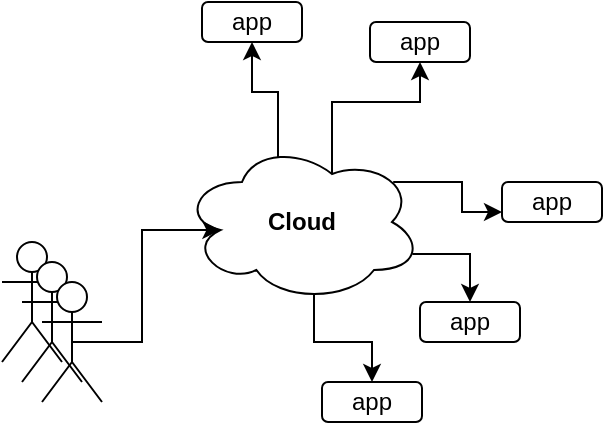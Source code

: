 <mxfile version="15.5.9" type="github">
  <diagram id="VEyp-KMOydix4XeK7Awr" name="Page-1">
    <mxGraphModel dx="782" dy="426" grid="1" gridSize="10" guides="1" tooltips="1" connect="1" arrows="1" fold="1" page="1" pageScale="1" pageWidth="827" pageHeight="1169" math="0" shadow="0">
      <root>
        <mxCell id="0" />
        <mxCell id="1" parent="0" />
        <mxCell id="_M6U7_PLybOOAT4urY5A-18" style="edgeStyle=orthogonalEdgeStyle;rounded=0;orthogonalLoop=1;jettySize=auto;html=1;exitX=0.55;exitY=0.95;exitDx=0;exitDy=0;exitPerimeter=0;" edge="1" parent="1" source="_M6U7_PLybOOAT4urY5A-1" target="_M6U7_PLybOOAT4urY5A-17">
          <mxGeometry relative="1" as="geometry" />
        </mxCell>
        <mxCell id="_M6U7_PLybOOAT4urY5A-26" style="edgeStyle=orthogonalEdgeStyle;rounded=0;orthogonalLoop=1;jettySize=auto;html=1;exitX=0.96;exitY=0.7;exitDx=0;exitDy=0;exitPerimeter=0;entryX=0.5;entryY=0;entryDx=0;entryDy=0;" edge="1" parent="1" source="_M6U7_PLybOOAT4urY5A-1" target="_M6U7_PLybOOAT4urY5A-16">
          <mxGeometry relative="1" as="geometry" />
        </mxCell>
        <mxCell id="_M6U7_PLybOOAT4urY5A-28" style="edgeStyle=orthogonalEdgeStyle;rounded=0;orthogonalLoop=1;jettySize=auto;html=1;exitX=0.88;exitY=0.25;exitDx=0;exitDy=0;exitPerimeter=0;entryX=0;entryY=0.75;entryDx=0;entryDy=0;" edge="1" parent="1" source="_M6U7_PLybOOAT4urY5A-1" target="_M6U7_PLybOOAT4urY5A-15">
          <mxGeometry relative="1" as="geometry" />
        </mxCell>
        <mxCell id="_M6U7_PLybOOAT4urY5A-29" style="edgeStyle=orthogonalEdgeStyle;rounded=0;orthogonalLoop=1;jettySize=auto;html=1;exitX=0.625;exitY=0.2;exitDx=0;exitDy=0;exitPerimeter=0;entryX=0.5;entryY=1;entryDx=0;entryDy=0;" edge="1" parent="1" source="_M6U7_PLybOOAT4urY5A-1" target="_M6U7_PLybOOAT4urY5A-14">
          <mxGeometry relative="1" as="geometry" />
        </mxCell>
        <mxCell id="_M6U7_PLybOOAT4urY5A-31" style="edgeStyle=orthogonalEdgeStyle;rounded=0;orthogonalLoop=1;jettySize=auto;html=1;exitX=0.4;exitY=0.1;exitDx=0;exitDy=0;exitPerimeter=0;entryX=0.5;entryY=1;entryDx=0;entryDy=0;" edge="1" parent="1" source="_M6U7_PLybOOAT4urY5A-1" target="_M6U7_PLybOOAT4urY5A-13">
          <mxGeometry relative="1" as="geometry" />
        </mxCell>
        <mxCell id="_M6U7_PLybOOAT4urY5A-1" value="&lt;b&gt;Cloud&lt;/b&gt;" style="ellipse;shape=cloud;whiteSpace=wrap;html=1;" vertex="1" parent="1">
          <mxGeometry x="270" y="210" width="120" height="80" as="geometry" />
        </mxCell>
        <mxCell id="_M6U7_PLybOOAT4urY5A-3" value="" style="shape=umlActor;verticalLabelPosition=bottom;verticalAlign=top;html=1;outlineConnect=0;" vertex="1" parent="1">
          <mxGeometry x="180" y="260" width="30" height="60" as="geometry" />
        </mxCell>
        <mxCell id="_M6U7_PLybOOAT4urY5A-7" value="" style="shape=umlActor;verticalLabelPosition=bottom;verticalAlign=top;html=1;outlineConnect=0;" vertex="1" parent="1">
          <mxGeometry x="190" y="270" width="30" height="60" as="geometry" />
        </mxCell>
        <mxCell id="_M6U7_PLybOOAT4urY5A-11" style="edgeStyle=orthogonalEdgeStyle;rounded=0;orthogonalLoop=1;jettySize=auto;html=1;exitX=0.5;exitY=0.5;exitDx=0;exitDy=0;exitPerimeter=0;entryX=0.16;entryY=0.55;entryDx=0;entryDy=0;entryPerimeter=0;" edge="1" parent="1" source="_M6U7_PLybOOAT4urY5A-8" target="_M6U7_PLybOOAT4urY5A-1">
          <mxGeometry relative="1" as="geometry" />
        </mxCell>
        <mxCell id="_M6U7_PLybOOAT4urY5A-8" value="" style="shape=umlActor;verticalLabelPosition=bottom;verticalAlign=top;html=1;outlineConnect=0;" vertex="1" parent="1">
          <mxGeometry x="200" y="280" width="30" height="60" as="geometry" />
        </mxCell>
        <mxCell id="_M6U7_PLybOOAT4urY5A-13" value="app" style="rounded=1;whiteSpace=wrap;html=1;" vertex="1" parent="1">
          <mxGeometry x="280" y="140" width="50" height="20" as="geometry" />
        </mxCell>
        <mxCell id="_M6U7_PLybOOAT4urY5A-30" style="edgeStyle=orthogonalEdgeStyle;rounded=0;orthogonalLoop=1;jettySize=auto;html=1;exitX=0.75;exitY=0;exitDx=0;exitDy=0;" edge="1" parent="1" source="_M6U7_PLybOOAT4urY5A-14">
          <mxGeometry relative="1" as="geometry">
            <mxPoint x="402" y="160" as="targetPoint" />
          </mxGeometry>
        </mxCell>
        <mxCell id="_M6U7_PLybOOAT4urY5A-14" value="app" style="rounded=1;whiteSpace=wrap;html=1;" vertex="1" parent="1">
          <mxGeometry x="364" y="150" width="50" height="20" as="geometry" />
        </mxCell>
        <mxCell id="_M6U7_PLybOOAT4urY5A-15" value="app" style="rounded=1;whiteSpace=wrap;html=1;" vertex="1" parent="1">
          <mxGeometry x="430" y="230" width="50" height="20" as="geometry" />
        </mxCell>
        <mxCell id="_M6U7_PLybOOAT4urY5A-16" value="app" style="rounded=1;whiteSpace=wrap;html=1;" vertex="1" parent="1">
          <mxGeometry x="389" y="290" width="50" height="20" as="geometry" />
        </mxCell>
        <mxCell id="_M6U7_PLybOOAT4urY5A-17" value="app" style="rounded=1;whiteSpace=wrap;html=1;" vertex="1" parent="1">
          <mxGeometry x="340" y="330" width="50" height="20" as="geometry" />
        </mxCell>
      </root>
    </mxGraphModel>
  </diagram>
</mxfile>
